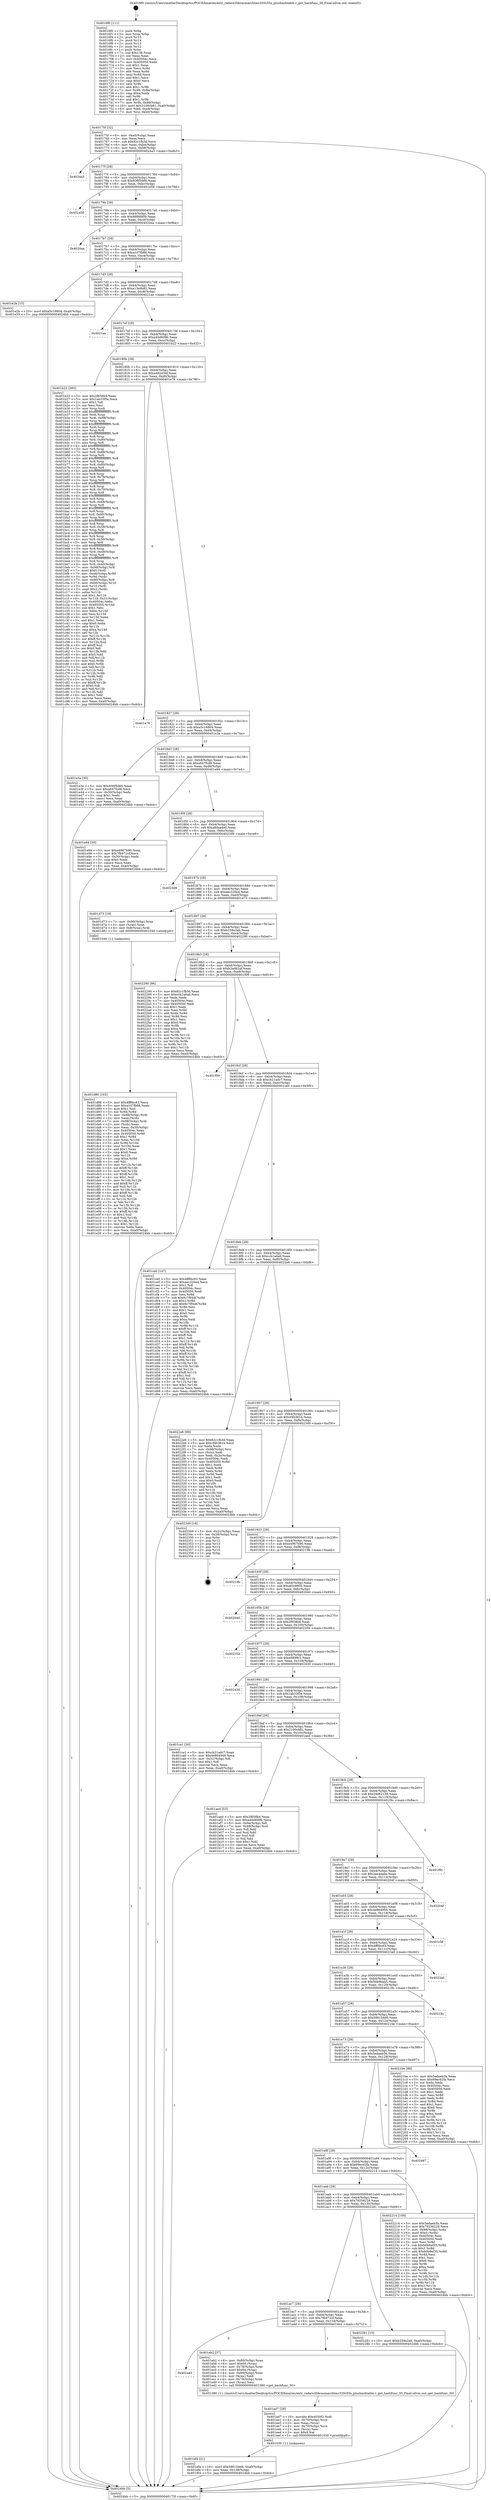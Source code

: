 digraph "0x4016f0" {
  label = "0x4016f0 (/mnt/c/Users/mathe/Desktop/tcc/POCII/binaries/extr_radare2librasmarchtms320c55x_plushashtable.c_get_hashfunc_30_Final-ollvm.out::main(0))"
  labelloc = "t"
  node[shape=record]

  Entry [label="",width=0.3,height=0.3,shape=circle,fillcolor=black,style=filled]
  "0x40175f" [label="{
     0x40175f [32]\l
     | [instrs]\l
     &nbsp;&nbsp;0x40175f \<+6\>: mov -0xa0(%rbp),%eax\l
     &nbsp;&nbsp;0x401765 \<+2\>: mov %eax,%ecx\l
     &nbsp;&nbsp;0x401767 \<+6\>: sub $0x82c1fb3d,%ecx\l
     &nbsp;&nbsp;0x40176d \<+6\>: mov %eax,-0xb4(%rbp)\l
     &nbsp;&nbsp;0x401773 \<+6\>: mov %ecx,-0xb8(%rbp)\l
     &nbsp;&nbsp;0x401779 \<+6\>: je 00000000004024a3 \<main+0xdb3\>\l
  }"]
  "0x4024a3" [label="{
     0x4024a3\l
  }", style=dashed]
  "0x40177f" [label="{
     0x40177f [28]\l
     | [instrs]\l
     &nbsp;&nbsp;0x40177f \<+5\>: jmp 0000000000401784 \<main+0x94\>\l
     &nbsp;&nbsp;0x401784 \<+6\>: mov -0xb4(%rbp),%eax\l
     &nbsp;&nbsp;0x40178a \<+5\>: sub $0x936f5d66,%eax\l
     &nbsp;&nbsp;0x40178f \<+6\>: mov %eax,-0xbc(%rbp)\l
     &nbsp;&nbsp;0x401795 \<+6\>: je 0000000000401e58 \<main+0x768\>\l
  }"]
  Exit [label="",width=0.3,height=0.3,shape=circle,fillcolor=black,style=filled,peripheries=2]
  "0x401e58" [label="{
     0x401e58\l
  }", style=dashed]
  "0x40179b" [label="{
     0x40179b [28]\l
     | [instrs]\l
     &nbsp;&nbsp;0x40179b \<+5\>: jmp 00000000004017a0 \<main+0xb0\>\l
     &nbsp;&nbsp;0x4017a0 \<+6\>: mov -0xb4(%rbp),%eax\l
     &nbsp;&nbsp;0x4017a6 \<+5\>: sub $0x9888fd0b,%eax\l
     &nbsp;&nbsp;0x4017ab \<+6\>: mov %eax,-0xc0(%rbp)\l
     &nbsp;&nbsp;0x4017b1 \<+6\>: je 00000000004020aa \<main+0x9ba\>\l
  }"]
  "0x401ef4" [label="{
     0x401ef4 [21]\l
     | [instrs]\l
     &nbsp;&nbsp;0x401ef4 \<+10\>: movl $0x586154d6,-0xa0(%rbp)\l
     &nbsp;&nbsp;0x401efe \<+6\>: mov %eax,-0x138(%rbp)\l
     &nbsp;&nbsp;0x401f04 \<+5\>: jmp 00000000004024bb \<main+0xdcb\>\l
  }"]
  "0x4020aa" [label="{
     0x4020aa\l
  }", style=dashed]
  "0x4017b7" [label="{
     0x4017b7 [28]\l
     | [instrs]\l
     &nbsp;&nbsp;0x4017b7 \<+5\>: jmp 00000000004017bc \<main+0xcc\>\l
     &nbsp;&nbsp;0x4017bc \<+6\>: mov -0xb4(%rbp),%eax\l
     &nbsp;&nbsp;0x4017c2 \<+5\>: sub $0xa107fb88,%eax\l
     &nbsp;&nbsp;0x4017c7 \<+6\>: mov %eax,-0xc4(%rbp)\l
     &nbsp;&nbsp;0x4017cd \<+6\>: je 0000000000401e2b \<main+0x73b\>\l
  }"]
  "0x401ed7" [label="{
     0x401ed7 [29]\l
     | [instrs]\l
     &nbsp;&nbsp;0x401ed7 \<+10\>: movabs $0x4030f2,%rdi\l
     &nbsp;&nbsp;0x401ee1 \<+4\>: mov -0x70(%rbp),%rcx\l
     &nbsp;&nbsp;0x401ee5 \<+2\>: mov %eax,(%rcx)\l
     &nbsp;&nbsp;0x401ee7 \<+4\>: mov -0x70(%rbp),%rcx\l
     &nbsp;&nbsp;0x401eeb \<+2\>: mov (%rcx),%esi\l
     &nbsp;&nbsp;0x401eed \<+2\>: mov $0x0,%al\l
     &nbsp;&nbsp;0x401eef \<+5\>: call 0000000000401030 \<printf@plt\>\l
     | [calls]\l
     &nbsp;&nbsp;0x401030 \{1\} (unknown)\l
  }"]
  "0x401e2b" [label="{
     0x401e2b [15]\l
     | [instrs]\l
     &nbsp;&nbsp;0x401e2b \<+10\>: movl $0xa5c16804,-0xa0(%rbp)\l
     &nbsp;&nbsp;0x401e35 \<+5\>: jmp 00000000004024bb \<main+0xdcb\>\l
  }"]
  "0x4017d3" [label="{
     0x4017d3 [28]\l
     | [instrs]\l
     &nbsp;&nbsp;0x4017d3 \<+5\>: jmp 00000000004017d8 \<main+0xe8\>\l
     &nbsp;&nbsp;0x4017d8 \<+6\>: mov -0xb4(%rbp),%eax\l
     &nbsp;&nbsp;0x4017de \<+5\>: sub $0xa13e9b82,%eax\l
     &nbsp;&nbsp;0x4017e3 \<+6\>: mov %eax,-0xc8(%rbp)\l
     &nbsp;&nbsp;0x4017e9 \<+6\>: je 00000000004021aa \<main+0xaba\>\l
  }"]
  "0x401ae3" [label="{
     0x401ae3\l
  }", style=dashed]
  "0x4021aa" [label="{
     0x4021aa\l
  }", style=dashed]
  "0x4017ef" [label="{
     0x4017ef [28]\l
     | [instrs]\l
     &nbsp;&nbsp;0x4017ef \<+5\>: jmp 00000000004017f4 \<main+0x104\>\l
     &nbsp;&nbsp;0x4017f4 \<+6\>: mov -0xb4(%rbp),%eax\l
     &nbsp;&nbsp;0x4017fa \<+5\>: sub $0xa40d609b,%eax\l
     &nbsp;&nbsp;0x4017ff \<+6\>: mov %eax,-0xcc(%rbp)\l
     &nbsp;&nbsp;0x401805 \<+6\>: je 0000000000401b22 \<main+0x432\>\l
  }"]
  "0x401eb2" [label="{
     0x401eb2 [37]\l
     | [instrs]\l
     &nbsp;&nbsp;0x401eb2 \<+4\>: mov -0x80(%rbp),%rax\l
     &nbsp;&nbsp;0x401eb6 \<+6\>: movl $0x64,(%rax)\l
     &nbsp;&nbsp;0x401ebc \<+4\>: mov -0x78(%rbp),%rax\l
     &nbsp;&nbsp;0x401ec0 \<+6\>: movl $0x64,(%rax)\l
     &nbsp;&nbsp;0x401ec6 \<+4\>: mov -0x80(%rbp),%rax\l
     &nbsp;&nbsp;0x401eca \<+2\>: mov (%rax),%edi\l
     &nbsp;&nbsp;0x401ecc \<+4\>: mov -0x78(%rbp),%rax\l
     &nbsp;&nbsp;0x401ed0 \<+2\>: mov (%rax),%esi\l
     &nbsp;&nbsp;0x401ed2 \<+5\>: call 0000000000401380 \<get_hashfunc_30\>\l
     | [calls]\l
     &nbsp;&nbsp;0x401380 \{1\} (/mnt/c/Users/mathe/Desktop/tcc/POCII/binaries/extr_radare2librasmarchtms320c55x_plushashtable.c_get_hashfunc_30_Final-ollvm.out::get_hashfunc_30)\l
  }"]
  "0x401b22" [label="{
     0x401b22 [383]\l
     | [instrs]\l
     &nbsp;&nbsp;0x401b22 \<+5\>: mov $0x2f658b4,%eax\l
     &nbsp;&nbsp;0x401b27 \<+5\>: mov $0x1ab33f5e,%ecx\l
     &nbsp;&nbsp;0x401b2c \<+2\>: mov $0x1,%dl\l
     &nbsp;&nbsp;0x401b2e \<+2\>: xor %esi,%esi\l
     &nbsp;&nbsp;0x401b30 \<+3\>: mov %rsp,%rdi\l
     &nbsp;&nbsp;0x401b33 \<+4\>: add $0xfffffffffffffff0,%rdi\l
     &nbsp;&nbsp;0x401b37 \<+3\>: mov %rdi,%rsp\l
     &nbsp;&nbsp;0x401b3a \<+7\>: mov %rdi,-0x98(%rbp)\l
     &nbsp;&nbsp;0x401b41 \<+3\>: mov %rsp,%rdi\l
     &nbsp;&nbsp;0x401b44 \<+4\>: add $0xfffffffffffffff0,%rdi\l
     &nbsp;&nbsp;0x401b48 \<+3\>: mov %rdi,%rsp\l
     &nbsp;&nbsp;0x401b4b \<+3\>: mov %rsp,%r8\l
     &nbsp;&nbsp;0x401b4e \<+4\>: add $0xfffffffffffffff0,%r8\l
     &nbsp;&nbsp;0x401b52 \<+3\>: mov %r8,%rsp\l
     &nbsp;&nbsp;0x401b55 \<+7\>: mov %r8,-0x90(%rbp)\l
     &nbsp;&nbsp;0x401b5c \<+3\>: mov %rsp,%r8\l
     &nbsp;&nbsp;0x401b5f \<+4\>: add $0xfffffffffffffff0,%r8\l
     &nbsp;&nbsp;0x401b63 \<+3\>: mov %r8,%rsp\l
     &nbsp;&nbsp;0x401b66 \<+7\>: mov %r8,-0x88(%rbp)\l
     &nbsp;&nbsp;0x401b6d \<+3\>: mov %rsp,%r8\l
     &nbsp;&nbsp;0x401b70 \<+4\>: add $0xfffffffffffffff0,%r8\l
     &nbsp;&nbsp;0x401b74 \<+3\>: mov %r8,%rsp\l
     &nbsp;&nbsp;0x401b77 \<+4\>: mov %r8,-0x80(%rbp)\l
     &nbsp;&nbsp;0x401b7b \<+3\>: mov %rsp,%r8\l
     &nbsp;&nbsp;0x401b7e \<+4\>: add $0xfffffffffffffff0,%r8\l
     &nbsp;&nbsp;0x401b82 \<+3\>: mov %r8,%rsp\l
     &nbsp;&nbsp;0x401b85 \<+4\>: mov %r8,-0x78(%rbp)\l
     &nbsp;&nbsp;0x401b89 \<+3\>: mov %rsp,%r8\l
     &nbsp;&nbsp;0x401b8c \<+4\>: add $0xfffffffffffffff0,%r8\l
     &nbsp;&nbsp;0x401b90 \<+3\>: mov %r8,%rsp\l
     &nbsp;&nbsp;0x401b93 \<+4\>: mov %r8,-0x70(%rbp)\l
     &nbsp;&nbsp;0x401b97 \<+3\>: mov %rsp,%r8\l
     &nbsp;&nbsp;0x401b9a \<+4\>: add $0xfffffffffffffff0,%r8\l
     &nbsp;&nbsp;0x401b9e \<+3\>: mov %r8,%rsp\l
     &nbsp;&nbsp;0x401ba1 \<+4\>: mov %r8,-0x68(%rbp)\l
     &nbsp;&nbsp;0x401ba5 \<+3\>: mov %rsp,%r8\l
     &nbsp;&nbsp;0x401ba8 \<+4\>: add $0xfffffffffffffff0,%r8\l
     &nbsp;&nbsp;0x401bac \<+3\>: mov %r8,%rsp\l
     &nbsp;&nbsp;0x401baf \<+4\>: mov %r8,-0x60(%rbp)\l
     &nbsp;&nbsp;0x401bb3 \<+3\>: mov %rsp,%r8\l
     &nbsp;&nbsp;0x401bb6 \<+4\>: add $0xfffffffffffffff0,%r8\l
     &nbsp;&nbsp;0x401bba \<+3\>: mov %r8,%rsp\l
     &nbsp;&nbsp;0x401bbd \<+4\>: mov %r8,-0x58(%rbp)\l
     &nbsp;&nbsp;0x401bc1 \<+3\>: mov %rsp,%r8\l
     &nbsp;&nbsp;0x401bc4 \<+4\>: add $0xfffffffffffffff0,%r8\l
     &nbsp;&nbsp;0x401bc8 \<+3\>: mov %r8,%rsp\l
     &nbsp;&nbsp;0x401bcb \<+4\>: mov %r8,-0x50(%rbp)\l
     &nbsp;&nbsp;0x401bcf \<+3\>: mov %rsp,%r8\l
     &nbsp;&nbsp;0x401bd2 \<+4\>: add $0xfffffffffffffff0,%r8\l
     &nbsp;&nbsp;0x401bd6 \<+3\>: mov %r8,%rsp\l
     &nbsp;&nbsp;0x401bd9 \<+4\>: mov %r8,-0x48(%rbp)\l
     &nbsp;&nbsp;0x401bdd \<+3\>: mov %rsp,%r8\l
     &nbsp;&nbsp;0x401be0 \<+4\>: add $0xfffffffffffffff0,%r8\l
     &nbsp;&nbsp;0x401be4 \<+3\>: mov %r8,%rsp\l
     &nbsp;&nbsp;0x401be7 \<+4\>: mov %r8,-0x40(%rbp)\l
     &nbsp;&nbsp;0x401beb \<+7\>: mov -0x98(%rbp),%r8\l
     &nbsp;&nbsp;0x401bf2 \<+7\>: movl $0x0,(%r8)\l
     &nbsp;&nbsp;0x401bf9 \<+7\>: mov -0xa4(%rbp),%r9d\l
     &nbsp;&nbsp;0x401c00 \<+3\>: mov %r9d,(%rdi)\l
     &nbsp;&nbsp;0x401c03 \<+7\>: mov -0x90(%rbp),%r8\l
     &nbsp;&nbsp;0x401c0a \<+7\>: mov -0xb0(%rbp),%r10\l
     &nbsp;&nbsp;0x401c11 \<+3\>: mov %r10,(%r8)\l
     &nbsp;&nbsp;0x401c14 \<+3\>: cmpl $0x2,(%rdi)\l
     &nbsp;&nbsp;0x401c17 \<+4\>: setne %r11b\l
     &nbsp;&nbsp;0x401c1b \<+4\>: and $0x1,%r11b\l
     &nbsp;&nbsp;0x401c1f \<+4\>: mov %r11b,-0x31(%rbp)\l
     &nbsp;&nbsp;0x401c23 \<+7\>: mov 0x40504c,%ebx\l
     &nbsp;&nbsp;0x401c2a \<+8\>: mov 0x405050,%r14d\l
     &nbsp;&nbsp;0x401c32 \<+3\>: sub $0x1,%esi\l
     &nbsp;&nbsp;0x401c35 \<+3\>: mov %ebx,%r15d\l
     &nbsp;&nbsp;0x401c38 \<+3\>: add %esi,%r15d\l
     &nbsp;&nbsp;0x401c3b \<+4\>: imul %r15d,%ebx\l
     &nbsp;&nbsp;0x401c3f \<+3\>: and $0x1,%ebx\l
     &nbsp;&nbsp;0x401c42 \<+3\>: cmp $0x0,%ebx\l
     &nbsp;&nbsp;0x401c45 \<+4\>: sete %r11b\l
     &nbsp;&nbsp;0x401c49 \<+4\>: cmp $0xa,%r14d\l
     &nbsp;&nbsp;0x401c4d \<+4\>: setl %r12b\l
     &nbsp;&nbsp;0x401c51 \<+3\>: mov %r11b,%r13b\l
     &nbsp;&nbsp;0x401c54 \<+4\>: xor $0xff,%r13b\l
     &nbsp;&nbsp;0x401c58 \<+3\>: mov %r12b,%sil\l
     &nbsp;&nbsp;0x401c5b \<+4\>: xor $0xff,%sil\l
     &nbsp;&nbsp;0x401c5f \<+3\>: xor $0x0,%dl\l
     &nbsp;&nbsp;0x401c62 \<+3\>: mov %r13b,%dil\l
     &nbsp;&nbsp;0x401c65 \<+4\>: and $0x0,%dil\l
     &nbsp;&nbsp;0x401c69 \<+3\>: and %dl,%r11b\l
     &nbsp;&nbsp;0x401c6c \<+3\>: mov %sil,%r8b\l
     &nbsp;&nbsp;0x401c6f \<+4\>: and $0x0,%r8b\l
     &nbsp;&nbsp;0x401c73 \<+3\>: and %dl,%r12b\l
     &nbsp;&nbsp;0x401c76 \<+3\>: or %r11b,%dil\l
     &nbsp;&nbsp;0x401c79 \<+3\>: or %r12b,%r8b\l
     &nbsp;&nbsp;0x401c7c \<+3\>: xor %r8b,%dil\l
     &nbsp;&nbsp;0x401c7f \<+3\>: or %sil,%r13b\l
     &nbsp;&nbsp;0x401c82 \<+4\>: xor $0xff,%r13b\l
     &nbsp;&nbsp;0x401c86 \<+3\>: or $0x0,%dl\l
     &nbsp;&nbsp;0x401c89 \<+3\>: and %dl,%r13b\l
     &nbsp;&nbsp;0x401c8c \<+3\>: or %r13b,%dil\l
     &nbsp;&nbsp;0x401c8f \<+4\>: test $0x1,%dil\l
     &nbsp;&nbsp;0x401c93 \<+3\>: cmovne %ecx,%eax\l
     &nbsp;&nbsp;0x401c96 \<+6\>: mov %eax,-0xa0(%rbp)\l
     &nbsp;&nbsp;0x401c9c \<+5\>: jmp 00000000004024bb \<main+0xdcb\>\l
  }"]
  "0x40180b" [label="{
     0x40180b [28]\l
     | [instrs]\l
     &nbsp;&nbsp;0x40180b \<+5\>: jmp 0000000000401810 \<main+0x120\>\l
     &nbsp;&nbsp;0x401810 \<+6\>: mov -0xb4(%rbp),%eax\l
     &nbsp;&nbsp;0x401816 \<+5\>: sub $0xa482434f,%eax\l
     &nbsp;&nbsp;0x40181b \<+6\>: mov %eax,-0xd0(%rbp)\l
     &nbsp;&nbsp;0x401821 \<+6\>: je 0000000000401e76 \<main+0x786\>\l
  }"]
  "0x401ac7" [label="{
     0x401ac7 [28]\l
     | [instrs]\l
     &nbsp;&nbsp;0x401ac7 \<+5\>: jmp 0000000000401acc \<main+0x3dc\>\l
     &nbsp;&nbsp;0x401acc \<+6\>: mov -0xb4(%rbp),%eax\l
     &nbsp;&nbsp;0x401ad2 \<+5\>: sub $0x7fb972cf,%eax\l
     &nbsp;&nbsp;0x401ad7 \<+6\>: mov %eax,-0x134(%rbp)\l
     &nbsp;&nbsp;0x401add \<+6\>: je 0000000000401eb2 \<main+0x7c2\>\l
  }"]
  "0x401e76" [label="{
     0x401e76\l
  }", style=dashed]
  "0x401827" [label="{
     0x401827 [28]\l
     | [instrs]\l
     &nbsp;&nbsp;0x401827 \<+5\>: jmp 000000000040182c \<main+0x13c\>\l
     &nbsp;&nbsp;0x40182c \<+6\>: mov -0xb4(%rbp),%eax\l
     &nbsp;&nbsp;0x401832 \<+5\>: sub $0xa5c16804,%eax\l
     &nbsp;&nbsp;0x401837 \<+6\>: mov %eax,-0xd4(%rbp)\l
     &nbsp;&nbsp;0x40183d \<+6\>: je 0000000000401e3a \<main+0x74a\>\l
  }"]
  "0x402281" [label="{
     0x402281 [15]\l
     | [instrs]\l
     &nbsp;&nbsp;0x402281 \<+10\>: movl $0xb259a2ab,-0xa0(%rbp)\l
     &nbsp;&nbsp;0x40228b \<+5\>: jmp 00000000004024bb \<main+0xdcb\>\l
  }"]
  "0x401e3a" [label="{
     0x401e3a [30]\l
     | [instrs]\l
     &nbsp;&nbsp;0x401e3a \<+5\>: mov $0x936f5d66,%eax\l
     &nbsp;&nbsp;0x401e3f \<+5\>: mov $0xa647fcd8,%ecx\l
     &nbsp;&nbsp;0x401e44 \<+3\>: mov -0x30(%rbp),%edx\l
     &nbsp;&nbsp;0x401e47 \<+3\>: cmp $0x1,%edx\l
     &nbsp;&nbsp;0x401e4a \<+3\>: cmovl %ecx,%eax\l
     &nbsp;&nbsp;0x401e4d \<+6\>: mov %eax,-0xa0(%rbp)\l
     &nbsp;&nbsp;0x401e53 \<+5\>: jmp 00000000004024bb \<main+0xdcb\>\l
  }"]
  "0x401843" [label="{
     0x401843 [28]\l
     | [instrs]\l
     &nbsp;&nbsp;0x401843 \<+5\>: jmp 0000000000401848 \<main+0x158\>\l
     &nbsp;&nbsp;0x401848 \<+6\>: mov -0xb4(%rbp),%eax\l
     &nbsp;&nbsp;0x40184e \<+5\>: sub $0xa647fcd8,%eax\l
     &nbsp;&nbsp;0x401853 \<+6\>: mov %eax,-0xd8(%rbp)\l
     &nbsp;&nbsp;0x401859 \<+6\>: je 0000000000401e94 \<main+0x7a4\>\l
  }"]
  "0x401aab" [label="{
     0x401aab [28]\l
     | [instrs]\l
     &nbsp;&nbsp;0x401aab \<+5\>: jmp 0000000000401ab0 \<main+0x3c0\>\l
     &nbsp;&nbsp;0x401ab0 \<+6\>: mov -0xb4(%rbp),%eax\l
     &nbsp;&nbsp;0x401ab6 \<+5\>: sub $0x79256229,%eax\l
     &nbsp;&nbsp;0x401abb \<+6\>: mov %eax,-0x130(%rbp)\l
     &nbsp;&nbsp;0x401ac1 \<+6\>: je 0000000000402281 \<main+0xb91\>\l
  }"]
  "0x401e94" [label="{
     0x401e94 [30]\l
     | [instrs]\l
     &nbsp;&nbsp;0x401e94 \<+5\>: mov $0xe4967b90,%eax\l
     &nbsp;&nbsp;0x401e99 \<+5\>: mov $0x7fb972cf,%ecx\l
     &nbsp;&nbsp;0x401e9e \<+3\>: mov -0x30(%rbp),%edx\l
     &nbsp;&nbsp;0x401ea1 \<+3\>: cmp $0x0,%edx\l
     &nbsp;&nbsp;0x401ea4 \<+3\>: cmove %ecx,%eax\l
     &nbsp;&nbsp;0x401ea7 \<+6\>: mov %eax,-0xa0(%rbp)\l
     &nbsp;&nbsp;0x401ead \<+5\>: jmp 00000000004024bb \<main+0xdcb\>\l
  }"]
  "0x40185f" [label="{
     0x40185f [28]\l
     | [instrs]\l
     &nbsp;&nbsp;0x40185f \<+5\>: jmp 0000000000401864 \<main+0x174\>\l
     &nbsp;&nbsp;0x401864 \<+6\>: mov -0xb4(%rbp),%eax\l
     &nbsp;&nbsp;0x40186a \<+5\>: sub $0xa8daa4e0,%eax\l
     &nbsp;&nbsp;0x40186f \<+6\>: mov %eax,-0xdc(%rbp)\l
     &nbsp;&nbsp;0x401875 \<+6\>: je 00000000004023d9 \<main+0xce9\>\l
  }"]
  "0x402214" [label="{
     0x402214 [109]\l
     | [instrs]\l
     &nbsp;&nbsp;0x402214 \<+5\>: mov $0x5edaeb3b,%eax\l
     &nbsp;&nbsp;0x402219 \<+5\>: mov $0x79256229,%ecx\l
     &nbsp;&nbsp;0x40221e \<+7\>: mov -0x98(%rbp),%rdx\l
     &nbsp;&nbsp;0x402225 \<+6\>: movl $0x0,(%rdx)\l
     &nbsp;&nbsp;0x40222b \<+7\>: mov 0x40504c,%esi\l
     &nbsp;&nbsp;0x402232 \<+7\>: mov 0x405050,%edi\l
     &nbsp;&nbsp;0x402239 \<+3\>: mov %esi,%r8d\l
     &nbsp;&nbsp;0x40223c \<+7\>: sub $0xb0b6ef35,%r8d\l
     &nbsp;&nbsp;0x402243 \<+4\>: sub $0x1,%r8d\l
     &nbsp;&nbsp;0x402247 \<+7\>: add $0xb0b6ef35,%r8d\l
     &nbsp;&nbsp;0x40224e \<+4\>: imul %r8d,%esi\l
     &nbsp;&nbsp;0x402252 \<+3\>: and $0x1,%esi\l
     &nbsp;&nbsp;0x402255 \<+3\>: cmp $0x0,%esi\l
     &nbsp;&nbsp;0x402258 \<+4\>: sete %r9b\l
     &nbsp;&nbsp;0x40225c \<+3\>: cmp $0xa,%edi\l
     &nbsp;&nbsp;0x40225f \<+4\>: setl %r10b\l
     &nbsp;&nbsp;0x402263 \<+3\>: mov %r9b,%r11b\l
     &nbsp;&nbsp;0x402266 \<+3\>: and %r10b,%r11b\l
     &nbsp;&nbsp;0x402269 \<+3\>: xor %r10b,%r9b\l
     &nbsp;&nbsp;0x40226c \<+3\>: or %r9b,%r11b\l
     &nbsp;&nbsp;0x40226f \<+4\>: test $0x1,%r11b\l
     &nbsp;&nbsp;0x402273 \<+3\>: cmovne %ecx,%eax\l
     &nbsp;&nbsp;0x402276 \<+6\>: mov %eax,-0xa0(%rbp)\l
     &nbsp;&nbsp;0x40227c \<+5\>: jmp 00000000004024bb \<main+0xdcb\>\l
  }"]
  "0x4023d9" [label="{
     0x4023d9\l
  }", style=dashed]
  "0x40187b" [label="{
     0x40187b [28]\l
     | [instrs]\l
     &nbsp;&nbsp;0x40187b \<+5\>: jmp 0000000000401880 \<main+0x190\>\l
     &nbsp;&nbsp;0x401880 \<+6\>: mov -0xb4(%rbp),%eax\l
     &nbsp;&nbsp;0x401886 \<+5\>: sub $0xaec320e4,%eax\l
     &nbsp;&nbsp;0x40188b \<+6\>: mov %eax,-0xe0(%rbp)\l
     &nbsp;&nbsp;0x401891 \<+6\>: je 0000000000401d73 \<main+0x683\>\l
  }"]
  "0x401a8f" [label="{
     0x401a8f [28]\l
     | [instrs]\l
     &nbsp;&nbsp;0x401a8f \<+5\>: jmp 0000000000401a94 \<main+0x3a4\>\l
     &nbsp;&nbsp;0x401a94 \<+6\>: mov -0xb4(%rbp),%eax\l
     &nbsp;&nbsp;0x401a9a \<+5\>: sub $0x69ec62fa,%eax\l
     &nbsp;&nbsp;0x401a9f \<+6\>: mov %eax,-0x12c(%rbp)\l
     &nbsp;&nbsp;0x401aa5 \<+6\>: je 0000000000402214 \<main+0xb24\>\l
  }"]
  "0x401d73" [label="{
     0x401d73 [19]\l
     | [instrs]\l
     &nbsp;&nbsp;0x401d73 \<+7\>: mov -0x90(%rbp),%rax\l
     &nbsp;&nbsp;0x401d7a \<+3\>: mov (%rax),%rax\l
     &nbsp;&nbsp;0x401d7d \<+4\>: mov 0x8(%rax),%rdi\l
     &nbsp;&nbsp;0x401d81 \<+5\>: call 0000000000401040 \<atoi@plt\>\l
     | [calls]\l
     &nbsp;&nbsp;0x401040 \{1\} (unknown)\l
  }"]
  "0x401897" [label="{
     0x401897 [28]\l
     | [instrs]\l
     &nbsp;&nbsp;0x401897 \<+5\>: jmp 000000000040189c \<main+0x1ac\>\l
     &nbsp;&nbsp;0x40189c \<+6\>: mov -0xb4(%rbp),%eax\l
     &nbsp;&nbsp;0x4018a2 \<+5\>: sub $0xb259a2ab,%eax\l
     &nbsp;&nbsp;0x4018a7 \<+6\>: mov %eax,-0xe4(%rbp)\l
     &nbsp;&nbsp;0x4018ad \<+6\>: je 0000000000402290 \<main+0xba0\>\l
  }"]
  "0x402487" [label="{
     0x402487\l
  }", style=dashed]
  "0x402290" [label="{
     0x402290 [86]\l
     | [instrs]\l
     &nbsp;&nbsp;0x402290 \<+5\>: mov $0x82c1fb3d,%eax\l
     &nbsp;&nbsp;0x402295 \<+5\>: mov $0xccb1a6ab,%ecx\l
     &nbsp;&nbsp;0x40229a \<+2\>: xor %edx,%edx\l
     &nbsp;&nbsp;0x40229c \<+7\>: mov 0x40504c,%esi\l
     &nbsp;&nbsp;0x4022a3 \<+7\>: mov 0x405050,%edi\l
     &nbsp;&nbsp;0x4022aa \<+3\>: sub $0x1,%edx\l
     &nbsp;&nbsp;0x4022ad \<+3\>: mov %esi,%r8d\l
     &nbsp;&nbsp;0x4022b0 \<+3\>: add %edx,%r8d\l
     &nbsp;&nbsp;0x4022b3 \<+4\>: imul %r8d,%esi\l
     &nbsp;&nbsp;0x4022b7 \<+3\>: and $0x1,%esi\l
     &nbsp;&nbsp;0x4022ba \<+3\>: cmp $0x0,%esi\l
     &nbsp;&nbsp;0x4022bd \<+4\>: sete %r9b\l
     &nbsp;&nbsp;0x4022c1 \<+3\>: cmp $0xa,%edi\l
     &nbsp;&nbsp;0x4022c4 \<+4\>: setl %r10b\l
     &nbsp;&nbsp;0x4022c8 \<+3\>: mov %r9b,%r11b\l
     &nbsp;&nbsp;0x4022cb \<+3\>: and %r10b,%r11b\l
     &nbsp;&nbsp;0x4022ce \<+3\>: xor %r10b,%r9b\l
     &nbsp;&nbsp;0x4022d1 \<+3\>: or %r9b,%r11b\l
     &nbsp;&nbsp;0x4022d4 \<+4\>: test $0x1,%r11b\l
     &nbsp;&nbsp;0x4022d8 \<+3\>: cmovne %ecx,%eax\l
     &nbsp;&nbsp;0x4022db \<+6\>: mov %eax,-0xa0(%rbp)\l
     &nbsp;&nbsp;0x4022e1 \<+5\>: jmp 00000000004024bb \<main+0xdcb\>\l
  }"]
  "0x4018b3" [label="{
     0x4018b3 [28]\l
     | [instrs]\l
     &nbsp;&nbsp;0x4018b3 \<+5\>: jmp 00000000004018b8 \<main+0x1c8\>\l
     &nbsp;&nbsp;0x4018b8 \<+6\>: mov -0xb4(%rbp),%eax\l
     &nbsp;&nbsp;0x4018be \<+5\>: sub $0xb2ad62af,%eax\l
     &nbsp;&nbsp;0x4018c3 \<+6\>: mov %eax,-0xe8(%rbp)\l
     &nbsp;&nbsp;0x4018c9 \<+6\>: je 0000000000401f09 \<main+0x819\>\l
  }"]
  "0x401a73" [label="{
     0x401a73 [28]\l
     | [instrs]\l
     &nbsp;&nbsp;0x401a73 \<+5\>: jmp 0000000000401a78 \<main+0x388\>\l
     &nbsp;&nbsp;0x401a78 \<+6\>: mov -0xb4(%rbp),%eax\l
     &nbsp;&nbsp;0x401a7e \<+5\>: sub $0x5edaeb3b,%eax\l
     &nbsp;&nbsp;0x401a83 \<+6\>: mov %eax,-0x128(%rbp)\l
     &nbsp;&nbsp;0x401a89 \<+6\>: je 0000000000402487 \<main+0xd97\>\l
  }"]
  "0x401f09" [label="{
     0x401f09\l
  }", style=dashed]
  "0x4018cf" [label="{
     0x4018cf [28]\l
     | [instrs]\l
     &nbsp;&nbsp;0x4018cf \<+5\>: jmp 00000000004018d4 \<main+0x1e4\>\l
     &nbsp;&nbsp;0x4018d4 \<+6\>: mov -0xb4(%rbp),%eax\l
     &nbsp;&nbsp;0x4018da \<+5\>: sub $0xcb21adc7,%eax\l
     &nbsp;&nbsp;0x4018df \<+6\>: mov %eax,-0xec(%rbp)\l
     &nbsp;&nbsp;0x4018e5 \<+6\>: je 0000000000401ce0 \<main+0x5f0\>\l
  }"]
  "0x4021be" [label="{
     0x4021be [86]\l
     | [instrs]\l
     &nbsp;&nbsp;0x4021be \<+5\>: mov $0x5edaeb3b,%eax\l
     &nbsp;&nbsp;0x4021c3 \<+5\>: mov $0x69ec62fa,%ecx\l
     &nbsp;&nbsp;0x4021c8 \<+2\>: xor %edx,%edx\l
     &nbsp;&nbsp;0x4021ca \<+7\>: mov 0x40504c,%esi\l
     &nbsp;&nbsp;0x4021d1 \<+7\>: mov 0x405050,%edi\l
     &nbsp;&nbsp;0x4021d8 \<+3\>: sub $0x1,%edx\l
     &nbsp;&nbsp;0x4021db \<+3\>: mov %esi,%r8d\l
     &nbsp;&nbsp;0x4021de \<+3\>: add %edx,%r8d\l
     &nbsp;&nbsp;0x4021e1 \<+4\>: imul %r8d,%esi\l
     &nbsp;&nbsp;0x4021e5 \<+3\>: and $0x1,%esi\l
     &nbsp;&nbsp;0x4021e8 \<+3\>: cmp $0x0,%esi\l
     &nbsp;&nbsp;0x4021eb \<+4\>: sete %r9b\l
     &nbsp;&nbsp;0x4021ef \<+3\>: cmp $0xa,%edi\l
     &nbsp;&nbsp;0x4021f2 \<+4\>: setl %r10b\l
     &nbsp;&nbsp;0x4021f6 \<+3\>: mov %r9b,%r11b\l
     &nbsp;&nbsp;0x4021f9 \<+3\>: and %r10b,%r11b\l
     &nbsp;&nbsp;0x4021fc \<+3\>: xor %r10b,%r9b\l
     &nbsp;&nbsp;0x4021ff \<+3\>: or %r9b,%r11b\l
     &nbsp;&nbsp;0x402202 \<+4\>: test $0x1,%r11b\l
     &nbsp;&nbsp;0x402206 \<+3\>: cmovne %ecx,%eax\l
     &nbsp;&nbsp;0x402209 \<+6\>: mov %eax,-0xa0(%rbp)\l
     &nbsp;&nbsp;0x40220f \<+5\>: jmp 00000000004024bb \<main+0xdcb\>\l
  }"]
  "0x401ce0" [label="{
     0x401ce0 [147]\l
     | [instrs]\l
     &nbsp;&nbsp;0x401ce0 \<+5\>: mov $0x4ff8bc63,%eax\l
     &nbsp;&nbsp;0x401ce5 \<+5\>: mov $0xaec320e4,%ecx\l
     &nbsp;&nbsp;0x401cea \<+2\>: mov $0x1,%dl\l
     &nbsp;&nbsp;0x401cec \<+7\>: mov 0x40504c,%esi\l
     &nbsp;&nbsp;0x401cf3 \<+7\>: mov 0x405050,%edi\l
     &nbsp;&nbsp;0x401cfa \<+3\>: mov %esi,%r8d\l
     &nbsp;&nbsp;0x401cfd \<+7\>: sub $0x6c7f94df,%r8d\l
     &nbsp;&nbsp;0x401d04 \<+4\>: sub $0x1,%r8d\l
     &nbsp;&nbsp;0x401d08 \<+7\>: add $0x6c7f94df,%r8d\l
     &nbsp;&nbsp;0x401d0f \<+4\>: imul %r8d,%esi\l
     &nbsp;&nbsp;0x401d13 \<+3\>: and $0x1,%esi\l
     &nbsp;&nbsp;0x401d16 \<+3\>: cmp $0x0,%esi\l
     &nbsp;&nbsp;0x401d19 \<+4\>: sete %r9b\l
     &nbsp;&nbsp;0x401d1d \<+3\>: cmp $0xa,%edi\l
     &nbsp;&nbsp;0x401d20 \<+4\>: setl %r10b\l
     &nbsp;&nbsp;0x401d24 \<+3\>: mov %r9b,%r11b\l
     &nbsp;&nbsp;0x401d27 \<+4\>: xor $0xff,%r11b\l
     &nbsp;&nbsp;0x401d2b \<+3\>: mov %r10b,%bl\l
     &nbsp;&nbsp;0x401d2e \<+3\>: xor $0xff,%bl\l
     &nbsp;&nbsp;0x401d31 \<+3\>: xor $0x1,%dl\l
     &nbsp;&nbsp;0x401d34 \<+3\>: mov %r11b,%r14b\l
     &nbsp;&nbsp;0x401d37 \<+4\>: and $0xff,%r14b\l
     &nbsp;&nbsp;0x401d3b \<+3\>: and %dl,%r9b\l
     &nbsp;&nbsp;0x401d3e \<+3\>: mov %bl,%r15b\l
     &nbsp;&nbsp;0x401d41 \<+4\>: and $0xff,%r15b\l
     &nbsp;&nbsp;0x401d45 \<+3\>: and %dl,%r10b\l
     &nbsp;&nbsp;0x401d48 \<+3\>: or %r9b,%r14b\l
     &nbsp;&nbsp;0x401d4b \<+3\>: or %r10b,%r15b\l
     &nbsp;&nbsp;0x401d4e \<+3\>: xor %r15b,%r14b\l
     &nbsp;&nbsp;0x401d51 \<+3\>: or %bl,%r11b\l
     &nbsp;&nbsp;0x401d54 \<+4\>: xor $0xff,%r11b\l
     &nbsp;&nbsp;0x401d58 \<+3\>: or $0x1,%dl\l
     &nbsp;&nbsp;0x401d5b \<+3\>: and %dl,%r11b\l
     &nbsp;&nbsp;0x401d5e \<+3\>: or %r11b,%r14b\l
     &nbsp;&nbsp;0x401d61 \<+4\>: test $0x1,%r14b\l
     &nbsp;&nbsp;0x401d65 \<+3\>: cmovne %ecx,%eax\l
     &nbsp;&nbsp;0x401d68 \<+6\>: mov %eax,-0xa0(%rbp)\l
     &nbsp;&nbsp;0x401d6e \<+5\>: jmp 00000000004024bb \<main+0xdcb\>\l
  }"]
  "0x4018eb" [label="{
     0x4018eb [28]\l
     | [instrs]\l
     &nbsp;&nbsp;0x4018eb \<+5\>: jmp 00000000004018f0 \<main+0x200\>\l
     &nbsp;&nbsp;0x4018f0 \<+6\>: mov -0xb4(%rbp),%eax\l
     &nbsp;&nbsp;0x4018f6 \<+5\>: sub $0xccb1a6ab,%eax\l
     &nbsp;&nbsp;0x4018fb \<+6\>: mov %eax,-0xf0(%rbp)\l
     &nbsp;&nbsp;0x401901 \<+6\>: je 00000000004022e6 \<main+0xbf6\>\l
  }"]
  "0x401a57" [label="{
     0x401a57 [28]\l
     | [instrs]\l
     &nbsp;&nbsp;0x401a57 \<+5\>: jmp 0000000000401a5c \<main+0x36c\>\l
     &nbsp;&nbsp;0x401a5c \<+6\>: mov -0xb4(%rbp),%eax\l
     &nbsp;&nbsp;0x401a62 \<+5\>: sub $0x586154d6,%eax\l
     &nbsp;&nbsp;0x401a67 \<+6\>: mov %eax,-0x124(%rbp)\l
     &nbsp;&nbsp;0x401a6d \<+6\>: je 00000000004021be \<main+0xace\>\l
  }"]
  "0x4022e6" [label="{
     0x4022e6 [99]\l
     | [instrs]\l
     &nbsp;&nbsp;0x4022e6 \<+5\>: mov $0x82c1fb3d,%eax\l
     &nbsp;&nbsp;0x4022eb \<+5\>: mov $0xcf4b361b,%ecx\l
     &nbsp;&nbsp;0x4022f0 \<+2\>: xor %edx,%edx\l
     &nbsp;&nbsp;0x4022f2 \<+7\>: mov -0x98(%rbp),%rsi\l
     &nbsp;&nbsp;0x4022f9 \<+2\>: mov (%rsi),%edi\l
     &nbsp;&nbsp;0x4022fb \<+3\>: mov %edi,-0x2c(%rbp)\l
     &nbsp;&nbsp;0x4022fe \<+7\>: mov 0x40504c,%edi\l
     &nbsp;&nbsp;0x402305 \<+8\>: mov 0x405050,%r8d\l
     &nbsp;&nbsp;0x40230d \<+3\>: sub $0x1,%edx\l
     &nbsp;&nbsp;0x402310 \<+3\>: mov %edi,%r9d\l
     &nbsp;&nbsp;0x402313 \<+3\>: add %edx,%r9d\l
     &nbsp;&nbsp;0x402316 \<+4\>: imul %r9d,%edi\l
     &nbsp;&nbsp;0x40231a \<+3\>: and $0x1,%edi\l
     &nbsp;&nbsp;0x40231d \<+3\>: cmp $0x0,%edi\l
     &nbsp;&nbsp;0x402320 \<+4\>: sete %r10b\l
     &nbsp;&nbsp;0x402324 \<+4\>: cmp $0xa,%r8d\l
     &nbsp;&nbsp;0x402328 \<+4\>: setl %r11b\l
     &nbsp;&nbsp;0x40232c \<+3\>: mov %r10b,%bl\l
     &nbsp;&nbsp;0x40232f \<+3\>: and %r11b,%bl\l
     &nbsp;&nbsp;0x402332 \<+3\>: xor %r11b,%r10b\l
     &nbsp;&nbsp;0x402335 \<+3\>: or %r10b,%bl\l
     &nbsp;&nbsp;0x402338 \<+3\>: test $0x1,%bl\l
     &nbsp;&nbsp;0x40233b \<+3\>: cmovne %ecx,%eax\l
     &nbsp;&nbsp;0x40233e \<+6\>: mov %eax,-0xa0(%rbp)\l
     &nbsp;&nbsp;0x402344 \<+5\>: jmp 00000000004024bb \<main+0xdcb\>\l
  }"]
  "0x401907" [label="{
     0x401907 [28]\l
     | [instrs]\l
     &nbsp;&nbsp;0x401907 \<+5\>: jmp 000000000040190c \<main+0x21c\>\l
     &nbsp;&nbsp;0x40190c \<+6\>: mov -0xb4(%rbp),%eax\l
     &nbsp;&nbsp;0x401912 \<+5\>: sub $0xcf4b361b,%eax\l
     &nbsp;&nbsp;0x401917 \<+6\>: mov %eax,-0xf4(%rbp)\l
     &nbsp;&nbsp;0x40191d \<+6\>: je 0000000000402349 \<main+0xc59\>\l
  }"]
  "0x40218c" [label="{
     0x40218c\l
  }", style=dashed]
  "0x402349" [label="{
     0x402349 [18]\l
     | [instrs]\l
     &nbsp;&nbsp;0x402349 \<+3\>: mov -0x2c(%rbp),%eax\l
     &nbsp;&nbsp;0x40234c \<+4\>: lea -0x28(%rbp),%rsp\l
     &nbsp;&nbsp;0x402350 \<+1\>: pop %rbx\l
     &nbsp;&nbsp;0x402351 \<+2\>: pop %r12\l
     &nbsp;&nbsp;0x402353 \<+2\>: pop %r13\l
     &nbsp;&nbsp;0x402355 \<+2\>: pop %r14\l
     &nbsp;&nbsp;0x402357 \<+2\>: pop %r15\l
     &nbsp;&nbsp;0x402359 \<+1\>: pop %rbp\l
     &nbsp;&nbsp;0x40235a \<+1\>: ret\l
  }"]
  "0x401923" [label="{
     0x401923 [28]\l
     | [instrs]\l
     &nbsp;&nbsp;0x401923 \<+5\>: jmp 0000000000401928 \<main+0x238\>\l
     &nbsp;&nbsp;0x401928 \<+6\>: mov -0xb4(%rbp),%eax\l
     &nbsp;&nbsp;0x40192e \<+5\>: sub $0xe4967b90,%eax\l
     &nbsp;&nbsp;0x401933 \<+6\>: mov %eax,-0xf8(%rbp)\l
     &nbsp;&nbsp;0x401939 \<+6\>: je 000000000040219b \<main+0xaab\>\l
  }"]
  "0x401a3b" [label="{
     0x401a3b [28]\l
     | [instrs]\l
     &nbsp;&nbsp;0x401a3b \<+5\>: jmp 0000000000401a40 \<main+0x350\>\l
     &nbsp;&nbsp;0x401a40 \<+6\>: mov -0xb4(%rbp),%eax\l
     &nbsp;&nbsp;0x401a46 \<+5\>: sub $0x50b9baa5,%eax\l
     &nbsp;&nbsp;0x401a4b \<+6\>: mov %eax,-0x120(%rbp)\l
     &nbsp;&nbsp;0x401a51 \<+6\>: je 000000000040218c \<main+0xa9c\>\l
  }"]
  "0x40219b" [label="{
     0x40219b\l
  }", style=dashed]
  "0x40193f" [label="{
     0x40193f [28]\l
     | [instrs]\l
     &nbsp;&nbsp;0x40193f \<+5\>: jmp 0000000000401944 \<main+0x254\>\l
     &nbsp;&nbsp;0x401944 \<+6\>: mov -0xb4(%rbp),%eax\l
     &nbsp;&nbsp;0x40194a \<+5\>: sub $0xef3c9950,%eax\l
     &nbsp;&nbsp;0x40194f \<+6\>: mov %eax,-0xfc(%rbp)\l
     &nbsp;&nbsp;0x401955 \<+6\>: je 0000000000402040 \<main+0x950\>\l
  }"]
  "0x4023a0" [label="{
     0x4023a0\l
  }", style=dashed]
  "0x402040" [label="{
     0x402040\l
  }", style=dashed]
  "0x40195b" [label="{
     0x40195b [28]\l
     | [instrs]\l
     &nbsp;&nbsp;0x40195b \<+5\>: jmp 0000000000401960 \<main+0x270\>\l
     &nbsp;&nbsp;0x401960 \<+6\>: mov -0xb4(%rbp),%eax\l
     &nbsp;&nbsp;0x401966 \<+5\>: sub $0x2f658b4,%eax\l
     &nbsp;&nbsp;0x40196b \<+6\>: mov %eax,-0x100(%rbp)\l
     &nbsp;&nbsp;0x401971 \<+6\>: je 000000000040235b \<main+0xc6b\>\l
  }"]
  "0x401a1f" [label="{
     0x401a1f [28]\l
     | [instrs]\l
     &nbsp;&nbsp;0x401a1f \<+5\>: jmp 0000000000401a24 \<main+0x334\>\l
     &nbsp;&nbsp;0x401a24 \<+6\>: mov -0xb4(%rbp),%eax\l
     &nbsp;&nbsp;0x401a2a \<+5\>: sub $0x4ff8bc63,%eax\l
     &nbsp;&nbsp;0x401a2f \<+6\>: mov %eax,-0x11c(%rbp)\l
     &nbsp;&nbsp;0x401a35 \<+6\>: je 00000000004023a0 \<main+0xcb0\>\l
  }"]
  "0x40235b" [label="{
     0x40235b\l
  }", style=dashed]
  "0x401977" [label="{
     0x401977 [28]\l
     | [instrs]\l
     &nbsp;&nbsp;0x401977 \<+5\>: jmp 000000000040197c \<main+0x28c\>\l
     &nbsp;&nbsp;0x40197c \<+6\>: mov -0xb4(%rbp),%eax\l
     &nbsp;&nbsp;0x401982 \<+5\>: sub $0xe9898c1,%eax\l
     &nbsp;&nbsp;0x401987 \<+6\>: mov %eax,-0x104(%rbp)\l
     &nbsp;&nbsp;0x40198d \<+6\>: je 0000000000402430 \<main+0xd40\>\l
  }"]
  "0x401cbf" [label="{
     0x401cbf\l
  }", style=dashed]
  "0x402430" [label="{
     0x402430\l
  }", style=dashed]
  "0x401993" [label="{
     0x401993 [28]\l
     | [instrs]\l
     &nbsp;&nbsp;0x401993 \<+5\>: jmp 0000000000401998 \<main+0x2a8\>\l
     &nbsp;&nbsp;0x401998 \<+6\>: mov -0xb4(%rbp),%eax\l
     &nbsp;&nbsp;0x40199e \<+5\>: sub $0x1ab33f5e,%eax\l
     &nbsp;&nbsp;0x4019a3 \<+6\>: mov %eax,-0x108(%rbp)\l
     &nbsp;&nbsp;0x4019a9 \<+6\>: je 0000000000401ca1 \<main+0x5b1\>\l
  }"]
  "0x401a03" [label="{
     0x401a03 [28]\l
     | [instrs]\l
     &nbsp;&nbsp;0x401a03 \<+5\>: jmp 0000000000401a08 \<main+0x318\>\l
     &nbsp;&nbsp;0x401a08 \<+6\>: mov -0xb4(%rbp),%eax\l
     &nbsp;&nbsp;0x401a0e \<+5\>: sub $0x4e864949,%eax\l
     &nbsp;&nbsp;0x401a13 \<+6\>: mov %eax,-0x118(%rbp)\l
     &nbsp;&nbsp;0x401a19 \<+6\>: je 0000000000401cbf \<main+0x5cf\>\l
  }"]
  "0x401ca1" [label="{
     0x401ca1 [30]\l
     | [instrs]\l
     &nbsp;&nbsp;0x401ca1 \<+5\>: mov $0xcb21adc7,%eax\l
     &nbsp;&nbsp;0x401ca6 \<+5\>: mov $0x4e864949,%ecx\l
     &nbsp;&nbsp;0x401cab \<+3\>: mov -0x31(%rbp),%dl\l
     &nbsp;&nbsp;0x401cae \<+3\>: test $0x1,%dl\l
     &nbsp;&nbsp;0x401cb1 \<+3\>: cmovne %ecx,%eax\l
     &nbsp;&nbsp;0x401cb4 \<+6\>: mov %eax,-0xa0(%rbp)\l
     &nbsp;&nbsp;0x401cba \<+5\>: jmp 00000000004024bb \<main+0xdcb\>\l
  }"]
  "0x4019af" [label="{
     0x4019af [28]\l
     | [instrs]\l
     &nbsp;&nbsp;0x4019af \<+5\>: jmp 00000000004019b4 \<main+0x2c4\>\l
     &nbsp;&nbsp;0x4019b4 \<+6\>: mov -0xb4(%rbp),%eax\l
     &nbsp;&nbsp;0x4019ba \<+5\>: sub $0x2100cb81,%eax\l
     &nbsp;&nbsp;0x4019bf \<+6\>: mov %eax,-0x10c(%rbp)\l
     &nbsp;&nbsp;0x4019c5 \<+6\>: je 0000000000401aed \<main+0x3fd\>\l
  }"]
  "0x40204f" [label="{
     0x40204f\l
  }", style=dashed]
  "0x401aed" [label="{
     0x401aed [53]\l
     | [instrs]\l
     &nbsp;&nbsp;0x401aed \<+5\>: mov $0x2f658b4,%eax\l
     &nbsp;&nbsp;0x401af2 \<+5\>: mov $0xa40d609b,%ecx\l
     &nbsp;&nbsp;0x401af7 \<+6\>: mov -0x9a(%rbp),%dl\l
     &nbsp;&nbsp;0x401afd \<+7\>: mov -0x99(%rbp),%sil\l
     &nbsp;&nbsp;0x401b04 \<+3\>: mov %dl,%dil\l
     &nbsp;&nbsp;0x401b07 \<+3\>: and %sil,%dil\l
     &nbsp;&nbsp;0x401b0a \<+3\>: xor %sil,%dl\l
     &nbsp;&nbsp;0x401b0d \<+3\>: or %dl,%dil\l
     &nbsp;&nbsp;0x401b10 \<+4\>: test $0x1,%dil\l
     &nbsp;&nbsp;0x401b14 \<+3\>: cmovne %ecx,%eax\l
     &nbsp;&nbsp;0x401b17 \<+6\>: mov %eax,-0xa0(%rbp)\l
     &nbsp;&nbsp;0x401b1d \<+5\>: jmp 00000000004024bb \<main+0xdcb\>\l
  }"]
  "0x4019cb" [label="{
     0x4019cb [28]\l
     | [instrs]\l
     &nbsp;&nbsp;0x4019cb \<+5\>: jmp 00000000004019d0 \<main+0x2e0\>\l
     &nbsp;&nbsp;0x4019d0 \<+6\>: mov -0xb4(%rbp),%eax\l
     &nbsp;&nbsp;0x4019d6 \<+5\>: sub $0x29d62138,%eax\l
     &nbsp;&nbsp;0x4019db \<+6\>: mov %eax,-0x110(%rbp)\l
     &nbsp;&nbsp;0x4019e1 \<+6\>: je 0000000000401f9c \<main+0x8ac\>\l
  }"]
  "0x4024bb" [label="{
     0x4024bb [5]\l
     | [instrs]\l
     &nbsp;&nbsp;0x4024bb \<+5\>: jmp 000000000040175f \<main+0x6f\>\l
  }"]
  "0x4016f0" [label="{
     0x4016f0 [111]\l
     | [instrs]\l
     &nbsp;&nbsp;0x4016f0 \<+1\>: push %rbp\l
     &nbsp;&nbsp;0x4016f1 \<+3\>: mov %rsp,%rbp\l
     &nbsp;&nbsp;0x4016f4 \<+2\>: push %r15\l
     &nbsp;&nbsp;0x4016f6 \<+2\>: push %r14\l
     &nbsp;&nbsp;0x4016f8 \<+2\>: push %r13\l
     &nbsp;&nbsp;0x4016fa \<+2\>: push %r12\l
     &nbsp;&nbsp;0x4016fc \<+1\>: push %rbx\l
     &nbsp;&nbsp;0x4016fd \<+7\>: sub $0x138,%rsp\l
     &nbsp;&nbsp;0x401704 \<+2\>: xor %eax,%eax\l
     &nbsp;&nbsp;0x401706 \<+7\>: mov 0x40504c,%ecx\l
     &nbsp;&nbsp;0x40170d \<+7\>: mov 0x405050,%edx\l
     &nbsp;&nbsp;0x401714 \<+3\>: sub $0x1,%eax\l
     &nbsp;&nbsp;0x401717 \<+3\>: mov %ecx,%r8d\l
     &nbsp;&nbsp;0x40171a \<+3\>: add %eax,%r8d\l
     &nbsp;&nbsp;0x40171d \<+4\>: imul %r8d,%ecx\l
     &nbsp;&nbsp;0x401721 \<+3\>: and $0x1,%ecx\l
     &nbsp;&nbsp;0x401724 \<+3\>: cmp $0x0,%ecx\l
     &nbsp;&nbsp;0x401727 \<+4\>: sete %r9b\l
     &nbsp;&nbsp;0x40172b \<+4\>: and $0x1,%r9b\l
     &nbsp;&nbsp;0x40172f \<+7\>: mov %r9b,-0x9a(%rbp)\l
     &nbsp;&nbsp;0x401736 \<+3\>: cmp $0xa,%edx\l
     &nbsp;&nbsp;0x401739 \<+4\>: setl %r9b\l
     &nbsp;&nbsp;0x40173d \<+4\>: and $0x1,%r9b\l
     &nbsp;&nbsp;0x401741 \<+7\>: mov %r9b,-0x99(%rbp)\l
     &nbsp;&nbsp;0x401748 \<+10\>: movl $0x2100cb81,-0xa0(%rbp)\l
     &nbsp;&nbsp;0x401752 \<+6\>: mov %edi,-0xa4(%rbp)\l
     &nbsp;&nbsp;0x401758 \<+7\>: mov %rsi,-0xb0(%rbp)\l
  }"]
  "0x4019e7" [label="{
     0x4019e7 [28]\l
     | [instrs]\l
     &nbsp;&nbsp;0x4019e7 \<+5\>: jmp 00000000004019ec \<main+0x2fc\>\l
     &nbsp;&nbsp;0x4019ec \<+6\>: mov -0xb4(%rbp),%eax\l
     &nbsp;&nbsp;0x4019f2 \<+5\>: sub $0x2ee4eabe,%eax\l
     &nbsp;&nbsp;0x4019f7 \<+6\>: mov %eax,-0x114(%rbp)\l
     &nbsp;&nbsp;0x4019fd \<+6\>: je 000000000040204f \<main+0x95f\>\l
  }"]
  "0x401d86" [label="{
     0x401d86 [165]\l
     | [instrs]\l
     &nbsp;&nbsp;0x401d86 \<+5\>: mov $0x4ff8bc63,%ecx\l
     &nbsp;&nbsp;0x401d8b \<+5\>: mov $0xa107fb88,%edx\l
     &nbsp;&nbsp;0x401d90 \<+3\>: mov $0x1,%sil\l
     &nbsp;&nbsp;0x401d93 \<+3\>: xor %r8d,%r8d\l
     &nbsp;&nbsp;0x401d96 \<+7\>: mov -0x88(%rbp),%rdi\l
     &nbsp;&nbsp;0x401d9d \<+2\>: mov %eax,(%rdi)\l
     &nbsp;&nbsp;0x401d9f \<+7\>: mov -0x88(%rbp),%rdi\l
     &nbsp;&nbsp;0x401da6 \<+2\>: mov (%rdi),%eax\l
     &nbsp;&nbsp;0x401da8 \<+3\>: mov %eax,-0x30(%rbp)\l
     &nbsp;&nbsp;0x401dab \<+7\>: mov 0x40504c,%eax\l
     &nbsp;&nbsp;0x401db2 \<+8\>: mov 0x405050,%r9d\l
     &nbsp;&nbsp;0x401dba \<+4\>: sub $0x1,%r8d\l
     &nbsp;&nbsp;0x401dbe \<+3\>: mov %eax,%r10d\l
     &nbsp;&nbsp;0x401dc1 \<+3\>: add %r8d,%r10d\l
     &nbsp;&nbsp;0x401dc4 \<+4\>: imul %r10d,%eax\l
     &nbsp;&nbsp;0x401dc8 \<+3\>: and $0x1,%eax\l
     &nbsp;&nbsp;0x401dcb \<+3\>: cmp $0x0,%eax\l
     &nbsp;&nbsp;0x401dce \<+4\>: sete %r11b\l
     &nbsp;&nbsp;0x401dd2 \<+4\>: cmp $0xa,%r9d\l
     &nbsp;&nbsp;0x401dd6 \<+3\>: setl %bl\l
     &nbsp;&nbsp;0x401dd9 \<+3\>: mov %r11b,%r14b\l
     &nbsp;&nbsp;0x401ddc \<+4\>: xor $0xff,%r14b\l
     &nbsp;&nbsp;0x401de0 \<+3\>: mov %bl,%r15b\l
     &nbsp;&nbsp;0x401de3 \<+4\>: xor $0xff,%r15b\l
     &nbsp;&nbsp;0x401de7 \<+4\>: xor $0x1,%sil\l
     &nbsp;&nbsp;0x401deb \<+3\>: mov %r14b,%r12b\l
     &nbsp;&nbsp;0x401dee \<+4\>: and $0xff,%r12b\l
     &nbsp;&nbsp;0x401df2 \<+3\>: and %sil,%r11b\l
     &nbsp;&nbsp;0x401df5 \<+3\>: mov %r15b,%r13b\l
     &nbsp;&nbsp;0x401df8 \<+4\>: and $0xff,%r13b\l
     &nbsp;&nbsp;0x401dfc \<+3\>: and %sil,%bl\l
     &nbsp;&nbsp;0x401dff \<+3\>: or %r11b,%r12b\l
     &nbsp;&nbsp;0x401e02 \<+3\>: or %bl,%r13b\l
     &nbsp;&nbsp;0x401e05 \<+3\>: xor %r13b,%r12b\l
     &nbsp;&nbsp;0x401e08 \<+3\>: or %r15b,%r14b\l
     &nbsp;&nbsp;0x401e0b \<+4\>: xor $0xff,%r14b\l
     &nbsp;&nbsp;0x401e0f \<+4\>: or $0x1,%sil\l
     &nbsp;&nbsp;0x401e13 \<+3\>: and %sil,%r14b\l
     &nbsp;&nbsp;0x401e16 \<+3\>: or %r14b,%r12b\l
     &nbsp;&nbsp;0x401e19 \<+4\>: test $0x1,%r12b\l
     &nbsp;&nbsp;0x401e1d \<+3\>: cmovne %edx,%ecx\l
     &nbsp;&nbsp;0x401e20 \<+6\>: mov %ecx,-0xa0(%rbp)\l
     &nbsp;&nbsp;0x401e26 \<+5\>: jmp 00000000004024bb \<main+0xdcb\>\l
  }"]
  "0x401f9c" [label="{
     0x401f9c\l
  }", style=dashed]
  Entry -> "0x4016f0" [label=" 1"]
  "0x40175f" -> "0x4024a3" [label=" 0"]
  "0x40175f" -> "0x40177f" [label=" 15"]
  "0x402349" -> Exit [label=" 1"]
  "0x40177f" -> "0x401e58" [label=" 0"]
  "0x40177f" -> "0x40179b" [label=" 15"]
  "0x4022e6" -> "0x4024bb" [label=" 1"]
  "0x40179b" -> "0x4020aa" [label=" 0"]
  "0x40179b" -> "0x4017b7" [label=" 15"]
  "0x402290" -> "0x4024bb" [label=" 1"]
  "0x4017b7" -> "0x401e2b" [label=" 1"]
  "0x4017b7" -> "0x4017d3" [label=" 14"]
  "0x402281" -> "0x4024bb" [label=" 1"]
  "0x4017d3" -> "0x4021aa" [label=" 0"]
  "0x4017d3" -> "0x4017ef" [label=" 14"]
  "0x402214" -> "0x4024bb" [label=" 1"]
  "0x4017ef" -> "0x401b22" [label=" 1"]
  "0x4017ef" -> "0x40180b" [label=" 13"]
  "0x4021be" -> "0x4024bb" [label=" 1"]
  "0x40180b" -> "0x401e76" [label=" 0"]
  "0x40180b" -> "0x401827" [label=" 13"]
  "0x401ed7" -> "0x401ef4" [label=" 1"]
  "0x401827" -> "0x401e3a" [label=" 1"]
  "0x401827" -> "0x401843" [label=" 12"]
  "0x401eb2" -> "0x401ed7" [label=" 1"]
  "0x401843" -> "0x401e94" [label=" 1"]
  "0x401843" -> "0x40185f" [label=" 11"]
  "0x401ac7" -> "0x401eb2" [label=" 1"]
  "0x40185f" -> "0x4023d9" [label=" 0"]
  "0x40185f" -> "0x40187b" [label=" 11"]
  "0x401ef4" -> "0x4024bb" [label=" 1"]
  "0x40187b" -> "0x401d73" [label=" 1"]
  "0x40187b" -> "0x401897" [label=" 10"]
  "0x401aab" -> "0x402281" [label=" 1"]
  "0x401897" -> "0x402290" [label=" 1"]
  "0x401897" -> "0x4018b3" [label=" 9"]
  "0x401ac7" -> "0x401ae3" [label=" 0"]
  "0x4018b3" -> "0x401f09" [label=" 0"]
  "0x4018b3" -> "0x4018cf" [label=" 9"]
  "0x401a8f" -> "0x402214" [label=" 1"]
  "0x4018cf" -> "0x401ce0" [label=" 1"]
  "0x4018cf" -> "0x4018eb" [label=" 8"]
  "0x401aab" -> "0x401ac7" [label=" 1"]
  "0x4018eb" -> "0x4022e6" [label=" 1"]
  "0x4018eb" -> "0x401907" [label=" 7"]
  "0x401a73" -> "0x402487" [label=" 0"]
  "0x401907" -> "0x402349" [label=" 1"]
  "0x401907" -> "0x401923" [label=" 6"]
  "0x401a8f" -> "0x401aab" [label=" 2"]
  "0x401923" -> "0x40219b" [label=" 0"]
  "0x401923" -> "0x40193f" [label=" 6"]
  "0x401a57" -> "0x4021be" [label=" 1"]
  "0x40193f" -> "0x402040" [label=" 0"]
  "0x40193f" -> "0x40195b" [label=" 6"]
  "0x401a73" -> "0x401a8f" [label=" 3"]
  "0x40195b" -> "0x40235b" [label=" 0"]
  "0x40195b" -> "0x401977" [label=" 6"]
  "0x401a3b" -> "0x40218c" [label=" 0"]
  "0x401977" -> "0x402430" [label=" 0"]
  "0x401977" -> "0x401993" [label=" 6"]
  "0x401a57" -> "0x401a73" [label=" 3"]
  "0x401993" -> "0x401ca1" [label=" 1"]
  "0x401993" -> "0x4019af" [label=" 5"]
  "0x401a1f" -> "0x4023a0" [label=" 0"]
  "0x4019af" -> "0x401aed" [label=" 1"]
  "0x4019af" -> "0x4019cb" [label=" 4"]
  "0x401aed" -> "0x4024bb" [label=" 1"]
  "0x4016f0" -> "0x40175f" [label=" 1"]
  "0x4024bb" -> "0x40175f" [label=" 14"]
  "0x401a3b" -> "0x401a57" [label=" 4"]
  "0x401b22" -> "0x4024bb" [label=" 1"]
  "0x401ca1" -> "0x4024bb" [label=" 1"]
  "0x401ce0" -> "0x4024bb" [label=" 1"]
  "0x401d73" -> "0x401d86" [label=" 1"]
  "0x401d86" -> "0x4024bb" [label=" 1"]
  "0x401e2b" -> "0x4024bb" [label=" 1"]
  "0x401e3a" -> "0x4024bb" [label=" 1"]
  "0x401e94" -> "0x4024bb" [label=" 1"]
  "0x401a03" -> "0x401cbf" [label=" 0"]
  "0x4019cb" -> "0x401f9c" [label=" 0"]
  "0x4019cb" -> "0x4019e7" [label=" 4"]
  "0x401a03" -> "0x401a1f" [label=" 4"]
  "0x4019e7" -> "0x40204f" [label=" 0"]
  "0x4019e7" -> "0x401a03" [label=" 4"]
  "0x401a1f" -> "0x401a3b" [label=" 4"]
}
